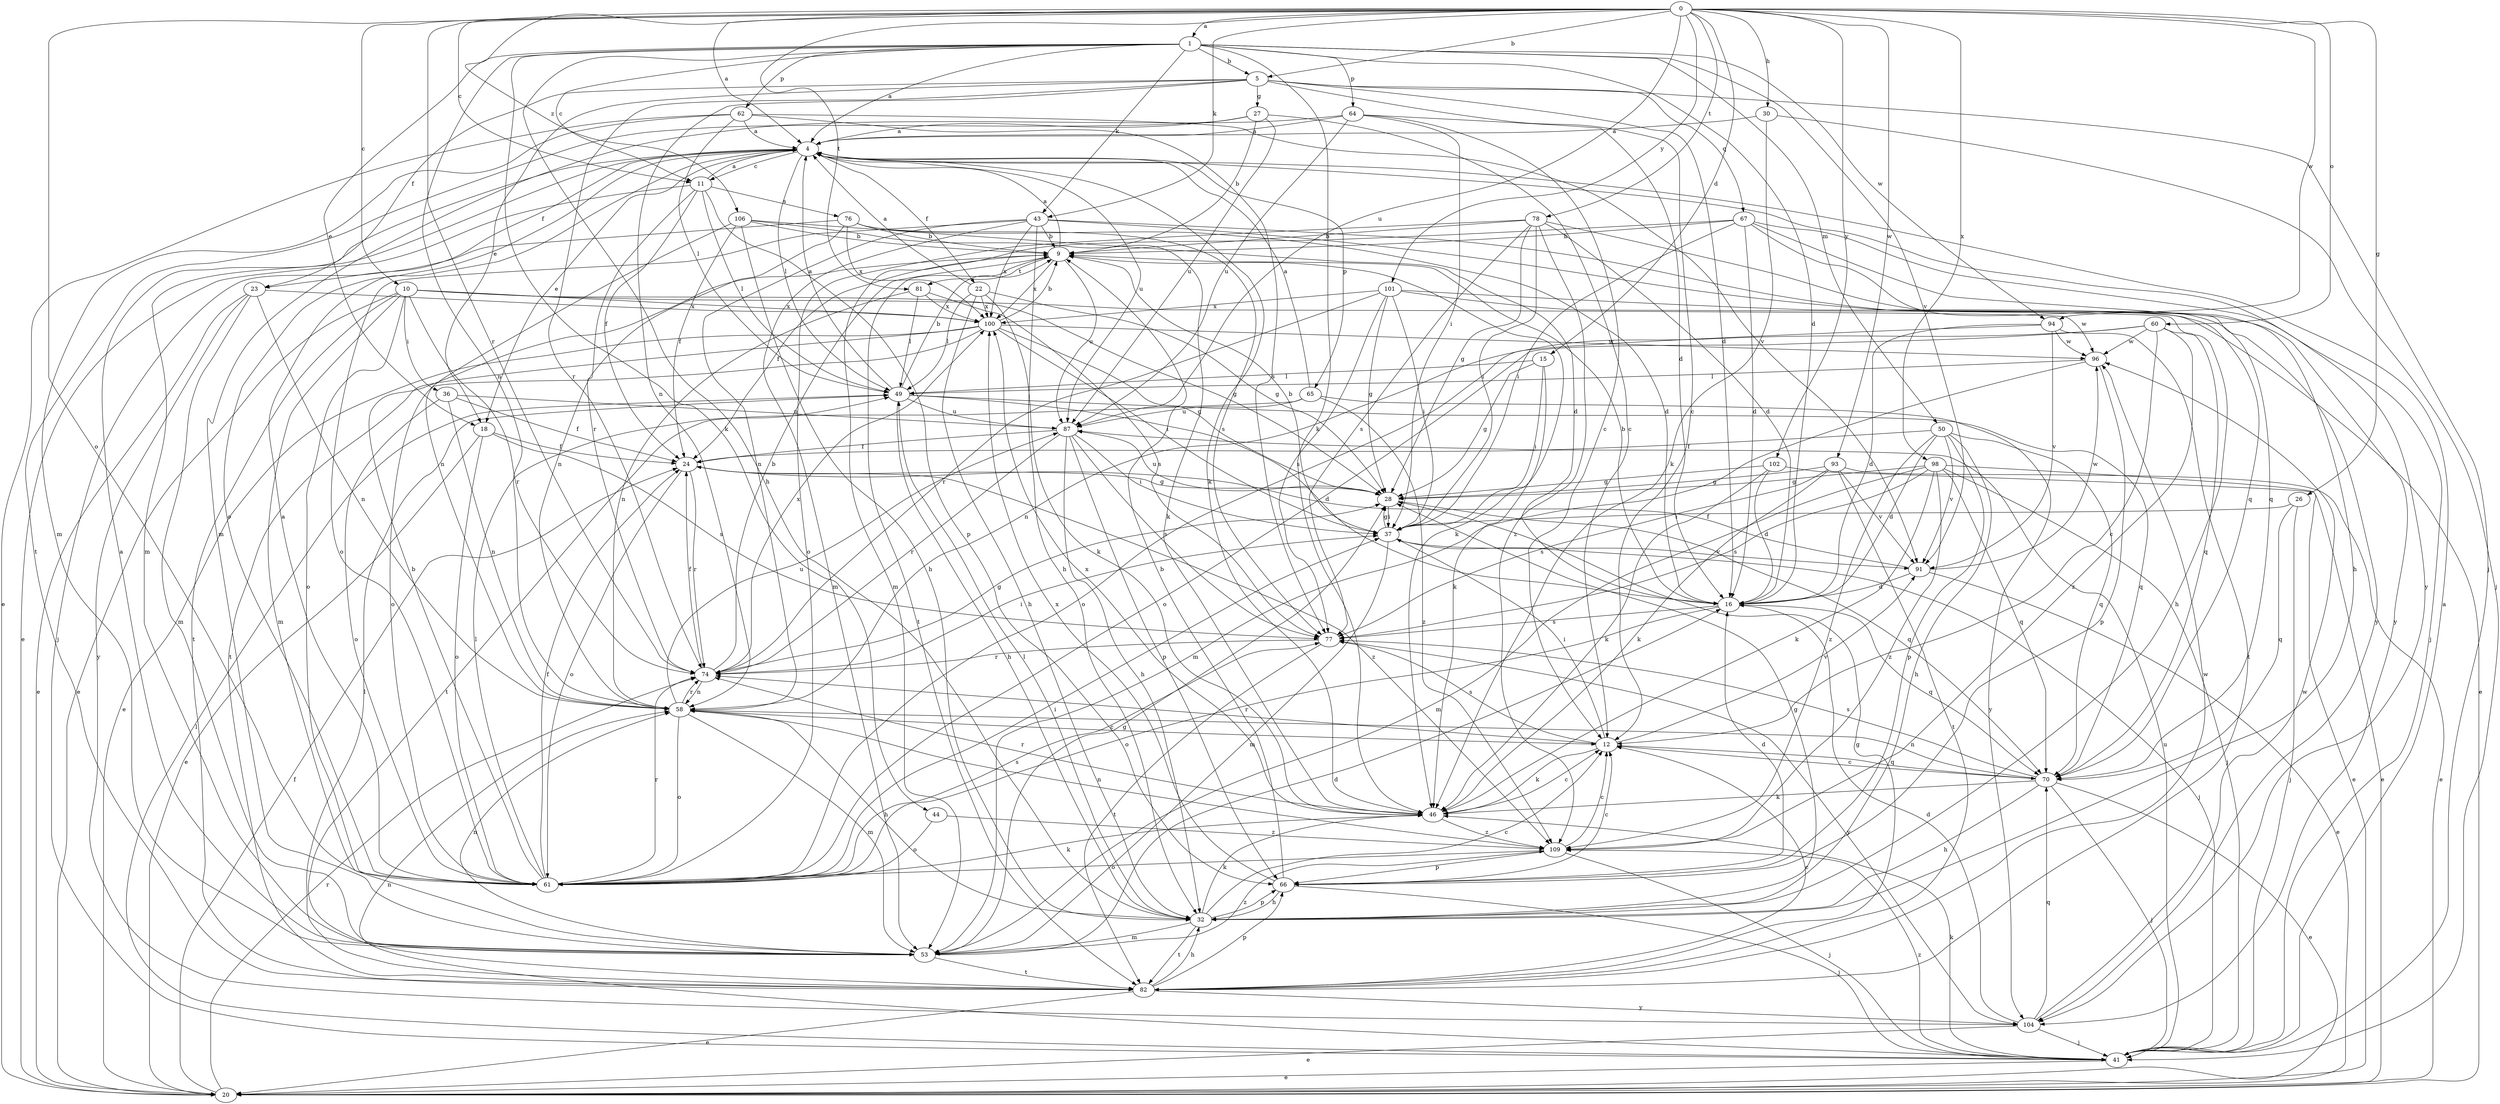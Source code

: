 strict digraph  {
0;
1;
4;
5;
9;
10;
11;
12;
15;
16;
18;
20;
22;
23;
24;
26;
27;
28;
30;
32;
36;
37;
41;
43;
44;
46;
49;
50;
53;
58;
60;
61;
62;
64;
65;
66;
67;
70;
74;
76;
77;
78;
81;
82;
87;
91;
93;
94;
96;
98;
100;
101;
102;
104;
106;
109;
0 -> 1  [label=a];
0 -> 4  [label=a];
0 -> 5  [label=b];
0 -> 10  [label=c];
0 -> 11  [label=c];
0 -> 15  [label=d];
0 -> 26  [label=g];
0 -> 30  [label=h];
0 -> 43  [label=k];
0 -> 60  [label=o];
0 -> 61  [label=o];
0 -> 74  [label=r];
0 -> 78  [label=t];
0 -> 81  [label=t];
0 -> 87  [label=u];
0 -> 93  [label=w];
0 -> 94  [label=w];
0 -> 98  [label=x];
0 -> 101  [label=y];
0 -> 102  [label=y];
0 -> 106  [label=z];
1 -> 4  [label=a];
1 -> 5  [label=b];
1 -> 11  [label=c];
1 -> 16  [label=d];
1 -> 18  [label=e];
1 -> 32  [label=h];
1 -> 43  [label=k];
1 -> 44  [label=k];
1 -> 46  [label=k];
1 -> 50  [label=m];
1 -> 58  [label=n];
1 -> 62  [label=p];
1 -> 64  [label=p];
1 -> 91  [label=v];
1 -> 94  [label=w];
4 -> 11  [label=c];
4 -> 18  [label=e];
4 -> 22  [label=f];
4 -> 23  [label=f];
4 -> 46  [label=k];
4 -> 49  [label=l];
4 -> 53  [label=m];
4 -> 61  [label=o];
4 -> 65  [label=p];
4 -> 87  [label=u];
4 -> 104  [label=y];
5 -> 12  [label=c];
5 -> 16  [label=d];
5 -> 18  [label=e];
5 -> 23  [label=f];
5 -> 27  [label=g];
5 -> 41  [label=j];
5 -> 58  [label=n];
5 -> 67  [label=q];
5 -> 74  [label=r];
9 -> 4  [label=a];
9 -> 24  [label=f];
9 -> 46  [label=k];
9 -> 81  [label=t];
9 -> 82  [label=t];
9 -> 87  [label=u];
9 -> 100  [label=x];
10 -> 20  [label=e];
10 -> 28  [label=g];
10 -> 36  [label=i];
10 -> 53  [label=m];
10 -> 61  [label=o];
10 -> 74  [label=r];
10 -> 82  [label=t];
10 -> 96  [label=w];
10 -> 100  [label=x];
11 -> 4  [label=a];
11 -> 20  [label=e];
11 -> 24  [label=f];
11 -> 49  [label=l];
11 -> 66  [label=p];
11 -> 74  [label=r];
11 -> 76  [label=s];
12 -> 37  [label=i];
12 -> 46  [label=k];
12 -> 70  [label=q];
12 -> 74  [label=r];
12 -> 77  [label=s];
12 -> 91  [label=v];
15 -> 28  [label=g];
15 -> 37  [label=i];
15 -> 46  [label=k];
15 -> 49  [label=l];
16 -> 9  [label=b];
16 -> 61  [label=o];
16 -> 70  [label=q];
16 -> 77  [label=s];
18 -> 20  [label=e];
18 -> 24  [label=f];
18 -> 61  [label=o];
18 -> 77  [label=s];
20 -> 24  [label=f];
20 -> 74  [label=r];
22 -> 4  [label=a];
22 -> 28  [label=g];
22 -> 32  [label=h];
22 -> 46  [label=k];
22 -> 49  [label=l];
22 -> 100  [label=x];
23 -> 20  [label=e];
23 -> 53  [label=m];
23 -> 58  [label=n];
23 -> 100  [label=x];
23 -> 104  [label=y];
24 -> 28  [label=g];
24 -> 61  [label=o];
24 -> 74  [label=r];
24 -> 109  [label=z];
26 -> 37  [label=i];
26 -> 41  [label=j];
26 -> 70  [label=q];
27 -> 4  [label=a];
27 -> 9  [label=b];
27 -> 12  [label=c];
27 -> 82  [label=t];
27 -> 87  [label=u];
28 -> 37  [label=i];
28 -> 70  [label=q];
28 -> 87  [label=u];
30 -> 4  [label=a];
30 -> 41  [label=j];
30 -> 46  [label=k];
32 -> 12  [label=c];
32 -> 28  [label=g];
32 -> 46  [label=k];
32 -> 49  [label=l];
32 -> 53  [label=m];
32 -> 66  [label=p];
32 -> 82  [label=t];
36 -> 24  [label=f];
36 -> 58  [label=n];
36 -> 61  [label=o];
36 -> 87  [label=u];
37 -> 9  [label=b];
37 -> 28  [label=g];
37 -> 41  [label=j];
37 -> 53  [label=m];
37 -> 91  [label=v];
41 -> 4  [label=a];
41 -> 20  [label=e];
41 -> 46  [label=k];
41 -> 49  [label=l];
41 -> 58  [label=n];
41 -> 87  [label=u];
41 -> 109  [label=z];
43 -> 9  [label=b];
43 -> 32  [label=h];
43 -> 53  [label=m];
43 -> 58  [label=n];
43 -> 61  [label=o];
43 -> 70  [label=q];
43 -> 100  [label=x];
43 -> 104  [label=y];
44 -> 61  [label=o];
44 -> 109  [label=z];
46 -> 12  [label=c];
46 -> 74  [label=r];
46 -> 100  [label=x];
46 -> 109  [label=z];
49 -> 4  [label=a];
49 -> 9  [label=b];
49 -> 16  [label=d];
49 -> 32  [label=h];
49 -> 70  [label=q];
49 -> 87  [label=u];
50 -> 16  [label=d];
50 -> 24  [label=f];
50 -> 32  [label=h];
50 -> 66  [label=p];
50 -> 70  [label=q];
50 -> 91  [label=v];
50 -> 109  [label=z];
53 -> 4  [label=a];
53 -> 16  [label=d];
53 -> 28  [label=g];
53 -> 58  [label=n];
53 -> 82  [label=t];
53 -> 109  [label=z];
58 -> 12  [label=c];
58 -> 32  [label=h];
58 -> 53  [label=m];
58 -> 61  [label=o];
58 -> 74  [label=r];
58 -> 87  [label=u];
60 -> 12  [label=c];
60 -> 58  [label=n];
60 -> 61  [label=o];
60 -> 70  [label=q];
60 -> 96  [label=w];
60 -> 109  [label=z];
61 -> 4  [label=a];
61 -> 9  [label=b];
61 -> 24  [label=f];
61 -> 37  [label=i];
61 -> 46  [label=k];
61 -> 49  [label=l];
61 -> 74  [label=r];
61 -> 77  [label=s];
62 -> 4  [label=a];
62 -> 20  [label=e];
62 -> 49  [label=l];
62 -> 53  [label=m];
62 -> 77  [label=s];
62 -> 91  [label=v];
64 -> 4  [label=a];
64 -> 12  [label=c];
64 -> 16  [label=d];
64 -> 37  [label=i];
64 -> 53  [label=m];
64 -> 87  [label=u];
65 -> 4  [label=a];
65 -> 82  [label=t];
65 -> 87  [label=u];
65 -> 104  [label=y];
65 -> 109  [label=z];
66 -> 9  [label=b];
66 -> 12  [label=c];
66 -> 16  [label=d];
66 -> 32  [label=h];
66 -> 41  [label=j];
66 -> 100  [label=x];
67 -> 9  [label=b];
67 -> 16  [label=d];
67 -> 37  [label=i];
67 -> 41  [label=j];
67 -> 53  [label=m];
67 -> 70  [label=q];
67 -> 104  [label=y];
70 -> 12  [label=c];
70 -> 20  [label=e];
70 -> 32  [label=h];
70 -> 41  [label=j];
70 -> 46  [label=k];
70 -> 58  [label=n];
70 -> 77  [label=s];
74 -> 9  [label=b];
74 -> 24  [label=f];
74 -> 28  [label=g];
74 -> 37  [label=i];
74 -> 58  [label=n];
74 -> 100  [label=x];
76 -> 9  [label=b];
76 -> 16  [label=d];
76 -> 41  [label=j];
76 -> 58  [label=n];
76 -> 77  [label=s];
76 -> 100  [label=x];
77 -> 74  [label=r];
77 -> 82  [label=t];
77 -> 104  [label=y];
78 -> 9  [label=b];
78 -> 16  [label=d];
78 -> 28  [label=g];
78 -> 32  [label=h];
78 -> 37  [label=i];
78 -> 61  [label=o];
78 -> 77  [label=s];
78 -> 109  [label=z];
81 -> 49  [label=l];
81 -> 58  [label=n];
81 -> 77  [label=s];
81 -> 100  [label=x];
82 -> 12  [label=c];
82 -> 20  [label=e];
82 -> 28  [label=g];
82 -> 32  [label=h];
82 -> 49  [label=l];
82 -> 66  [label=p];
82 -> 96  [label=w];
82 -> 104  [label=y];
87 -> 24  [label=f];
87 -> 32  [label=h];
87 -> 37  [label=i];
87 -> 66  [label=p];
87 -> 74  [label=r];
87 -> 77  [label=s];
91 -> 16  [label=d];
91 -> 20  [label=e];
91 -> 24  [label=f];
91 -> 96  [label=w];
93 -> 20  [label=e];
93 -> 28  [label=g];
93 -> 46  [label=k];
93 -> 77  [label=s];
93 -> 82  [label=t];
93 -> 91  [label=v];
94 -> 16  [label=d];
94 -> 61  [label=o];
94 -> 82  [label=t];
94 -> 91  [label=v];
94 -> 96  [label=w];
96 -> 49  [label=l];
96 -> 53  [label=m];
96 -> 66  [label=p];
98 -> 20  [label=e];
98 -> 28  [label=g];
98 -> 41  [label=j];
98 -> 46  [label=k];
98 -> 53  [label=m];
98 -> 70  [label=q];
98 -> 77  [label=s];
98 -> 109  [label=z];
100 -> 9  [label=b];
100 -> 20  [label=e];
100 -> 28  [label=g];
100 -> 37  [label=i];
100 -> 61  [label=o];
100 -> 82  [label=t];
100 -> 96  [label=w];
101 -> 20  [label=e];
101 -> 28  [label=g];
101 -> 32  [label=h];
101 -> 37  [label=i];
101 -> 74  [label=r];
101 -> 77  [label=s];
101 -> 100  [label=x];
102 -> 16  [label=d];
102 -> 20  [label=e];
102 -> 28  [label=g];
102 -> 46  [label=k];
104 -> 16  [label=d];
104 -> 20  [label=e];
104 -> 41  [label=j];
104 -> 70  [label=q];
104 -> 96  [label=w];
106 -> 9  [label=b];
106 -> 16  [label=d];
106 -> 24  [label=f];
106 -> 32  [label=h];
106 -> 46  [label=k];
106 -> 58  [label=n];
109 -> 12  [label=c];
109 -> 41  [label=j];
109 -> 58  [label=n];
109 -> 61  [label=o];
109 -> 66  [label=p];
}
